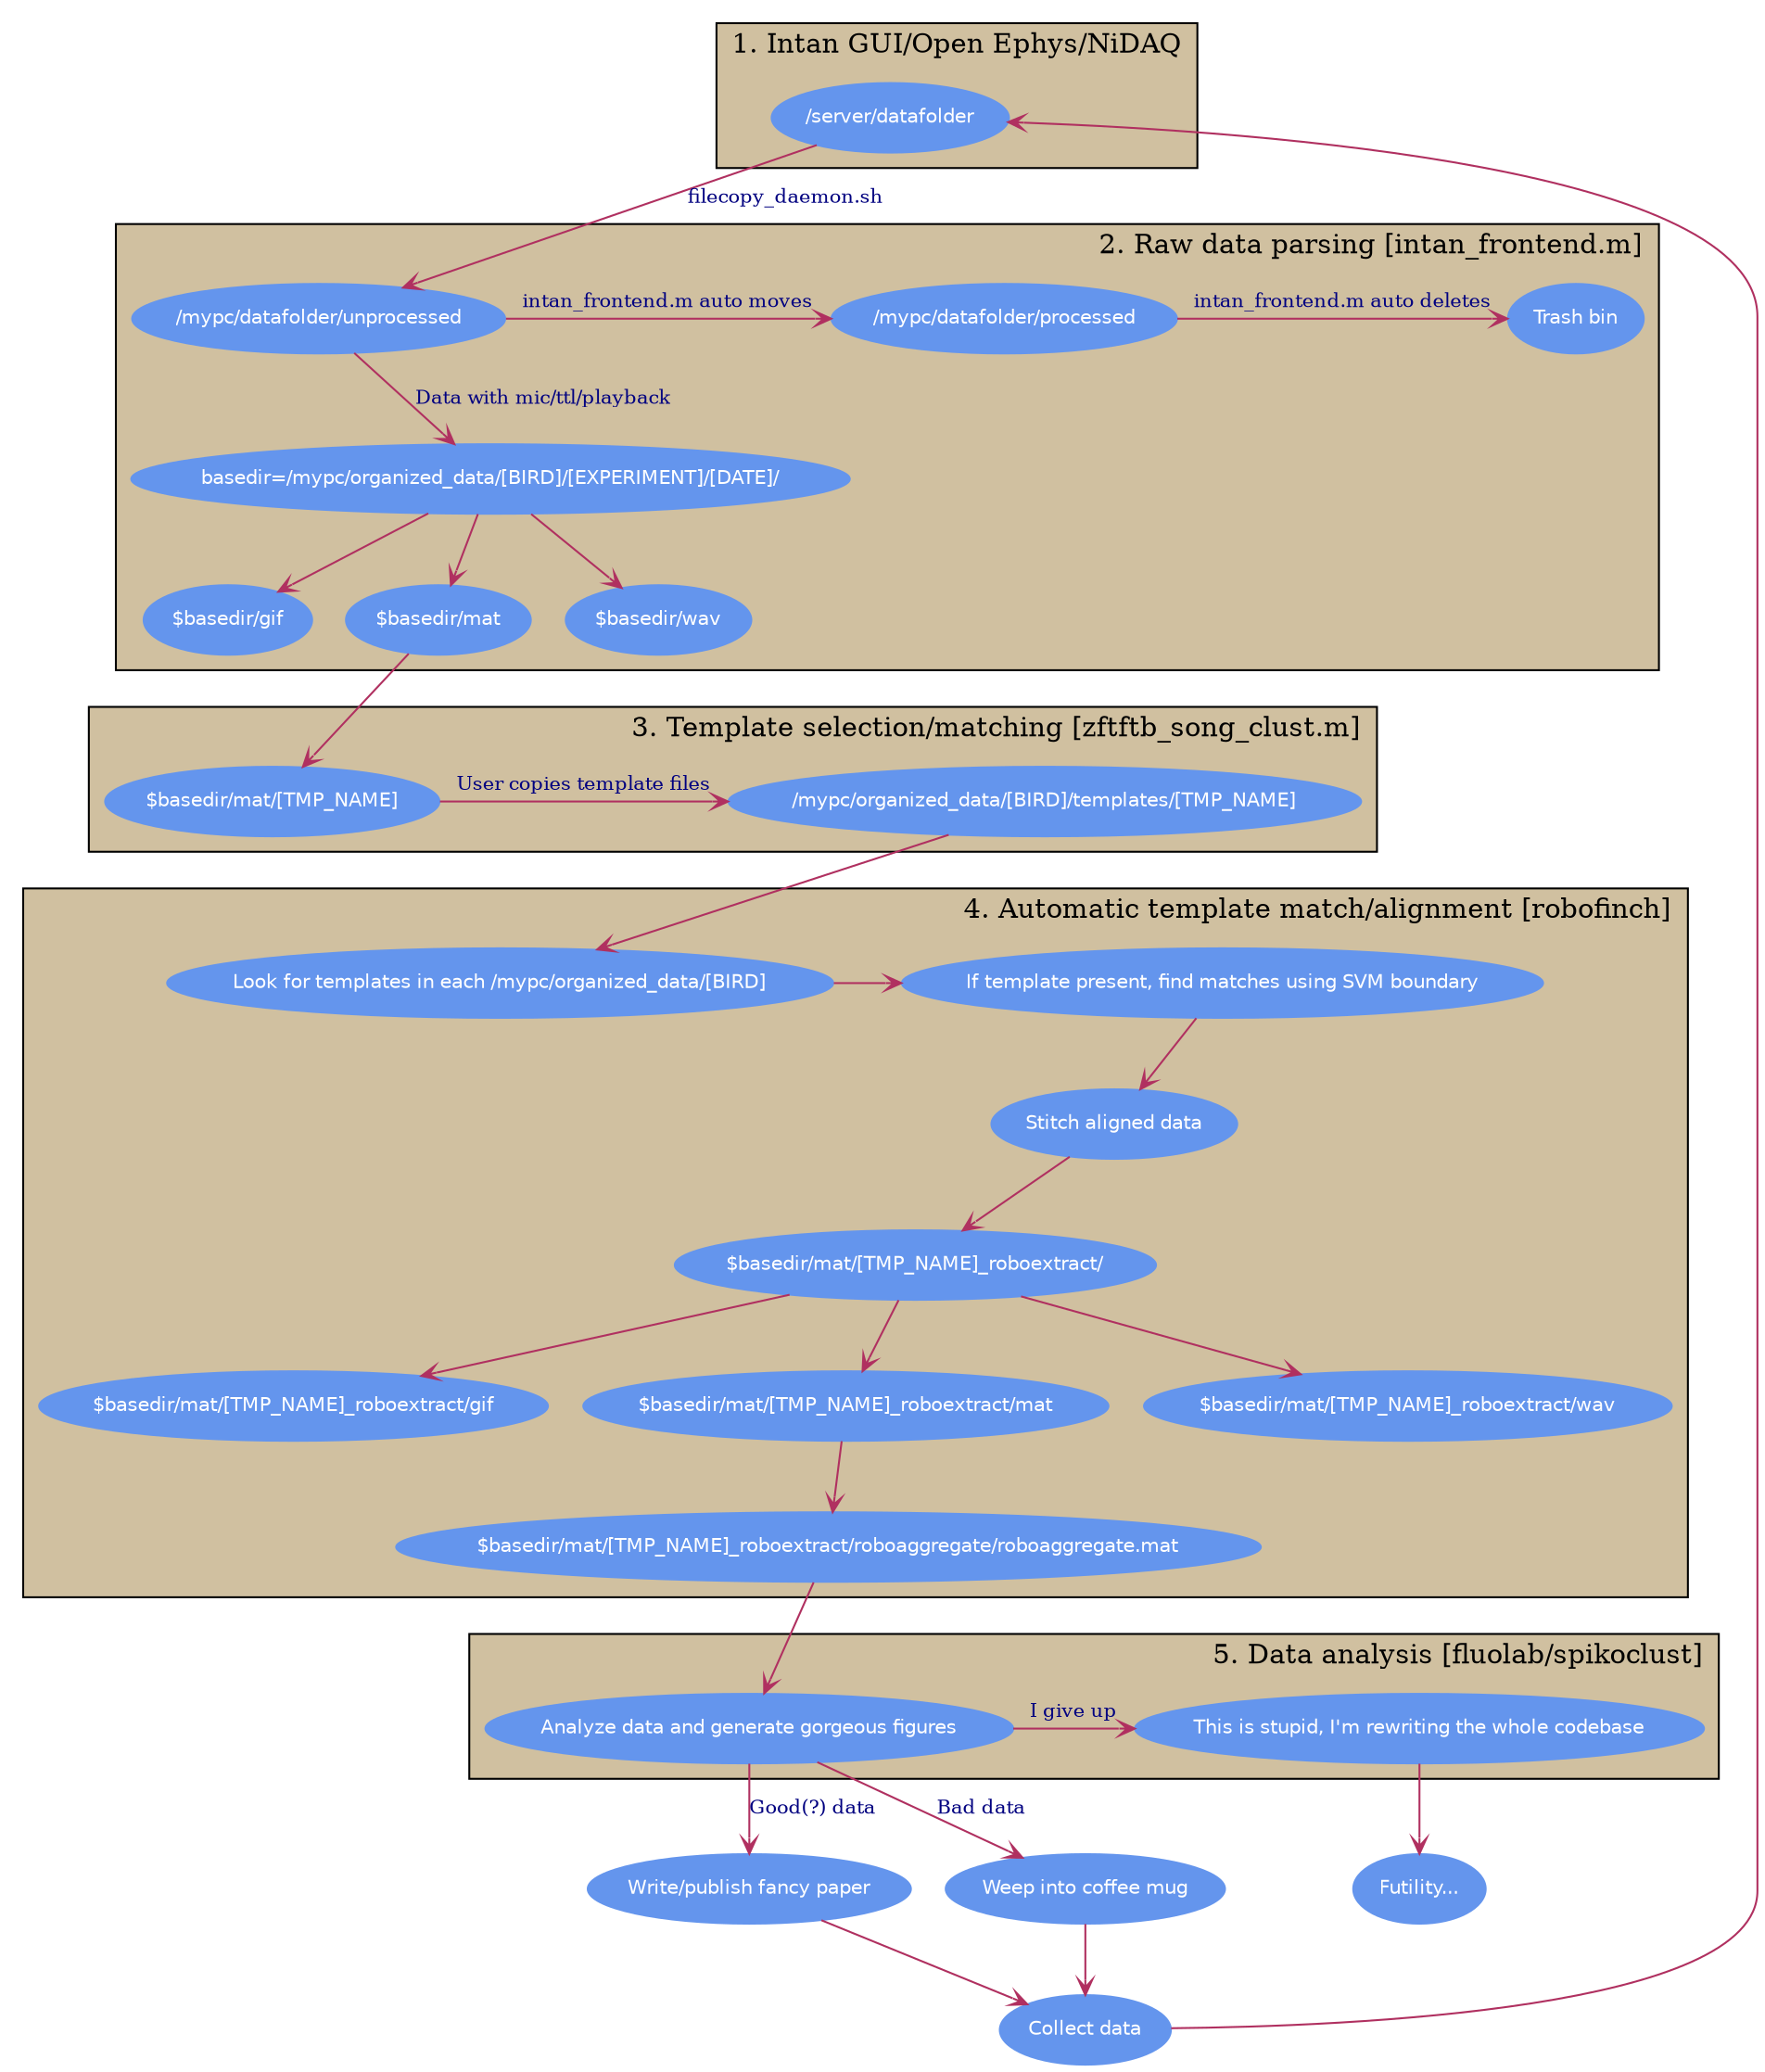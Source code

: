 digraph G {

	rankdir=TB;
	splines=true;
	overlap=scalexy;
	bgcolor=transparent;
	
	node[style=filled, color=cornflowerblue, fontcolor=white, fontsize=10, 
          fontname=Helvetica]

    edge[arrowhead=vee, arrowtail=inv, arrowsize=.8, color=maroon, fontsize=10,
          fontcolor=navy]

    datacollection [label="Collect data"]

	subgraph cluster_acquisition {

		style=filled; bgcolor="#D0C0A0";

		label="1. Intan GUI/Open Ephys/NiDAQ"
		labeljust="r"
	
		origin [label="/server/datafolder"]

	}

	subgraph cluster_intanfront {

		style=filled; bgcolor="#D0C0A0";

		label="2. Raw data parsing [intan_frontend.m]"
		labeljust="r"
		
		{ rank=same
			unproc [label="/mypc/datafolder/unprocessed"]
			proc [label="/mypc/datafolder/processed"]
			trash [label="Trash bin"]
		}

		basedir [label="basedir=/mypc/organized_data/[BIRD]/[EXPERIMENT]/[DATE]/"]

		{ rank=same 
			gif1 [label="$basedir/gif"]
			mat1 [label="$basedir/mat"]
			wav1 [label="$basedir/wav"]
		}

	}


	subgraph cluster_zftftb {

		style=filled; bgcolor="#D0C0A0";

		label="3. Template selection/matching [zftftb_song_clust.m]"
		labeljust="r"

		{ rank=same
			manualclust [label="$basedir/mat/[TMP_NAME]"]
			templatestore [label="/mypc/organized_data/[BIRD]/templates/[TMP_NAME]"]
		}

	}

	subgraph cluster_robofinch {

		style=filled; bgcolor="#D0C0A0";

		label="4. Automatic template match/alignment [robofinch]"
		labeljust="r"
		{ rank=same
			templatescan [label="Look for templates in each /mypc/organized_data/[BIRD]"]
			procbird [label="If template present, find matches using SVM boundary"]
		}	

		stitchdata [label="Stitch aligned data"]
		matchplacement [label="$basedir/mat/[TMP_NAME]_roboextract/"]

		gif2 [label="$basedir/mat/[TMP_NAME]_roboextract/gif"]
		mat2 [label="$basedir/mat/[TMP_NAME]_roboextract/mat"]
		wav2 [label="$basedir/mat/[TMP_NAME]_roboextract/wav"]

		aggplacement [label="$basedir/mat/[TMP_NAME]_roboextract/roboaggregate/roboaggregate.mat"]
		
	}

	subgraph cluster_analysis {

		style=filled; bgcolor="#D0C0A0";

		label="5. Data analysis [fluolab/spikoclust]"
		labeljust="r"

		{
			rank=same
			doanalysis [label="Analyze data and generate gorgeous figures"]
			icandoitbetter [label="This is stupid, I'm rewriting the whole codebase"]

		}
		

	}

	datacollection -> origin
	origin -> unproc [label="filecopy_daemon.sh"]
	unproc -> proc  [label="intan_frontend.m auto moves"]
	proc -> trash [label="intan_frontend.m auto deletes"]
	unproc -> basedir [label="Data with mic/ttl/playback"]
	basedir -> gif1
	basedir -> mat1
	basedir -> wav1
	mat1 -> manualclust
	manualclust -> templatestore [label="User copies template files"]
	templatestore -> templatescan
	templatescan -> procbird
	procbird -> stitchdata
	stitchdata -> matchplacement
	matchplacement -> gif2
	matchplacement -> mat2
	matchplacement -> wav2
	mat2-> aggplacement
	aggplacement -> doanalysis


	{
		rank=same
		publish [label="Write/publish fancy paper"]
		weep [label="Weep into coffee mug"]
	}


	doanalysis -> weep [label="Bad data"]
	doanalysis -> publish [label="Good(?) data"]

	weep -> datacollection
	publish -> datacollection

	futility [label="Futility..."]

	doanalysis -> icandoitbetter [label="I give up"]
	icandoitbetter -> futility


}